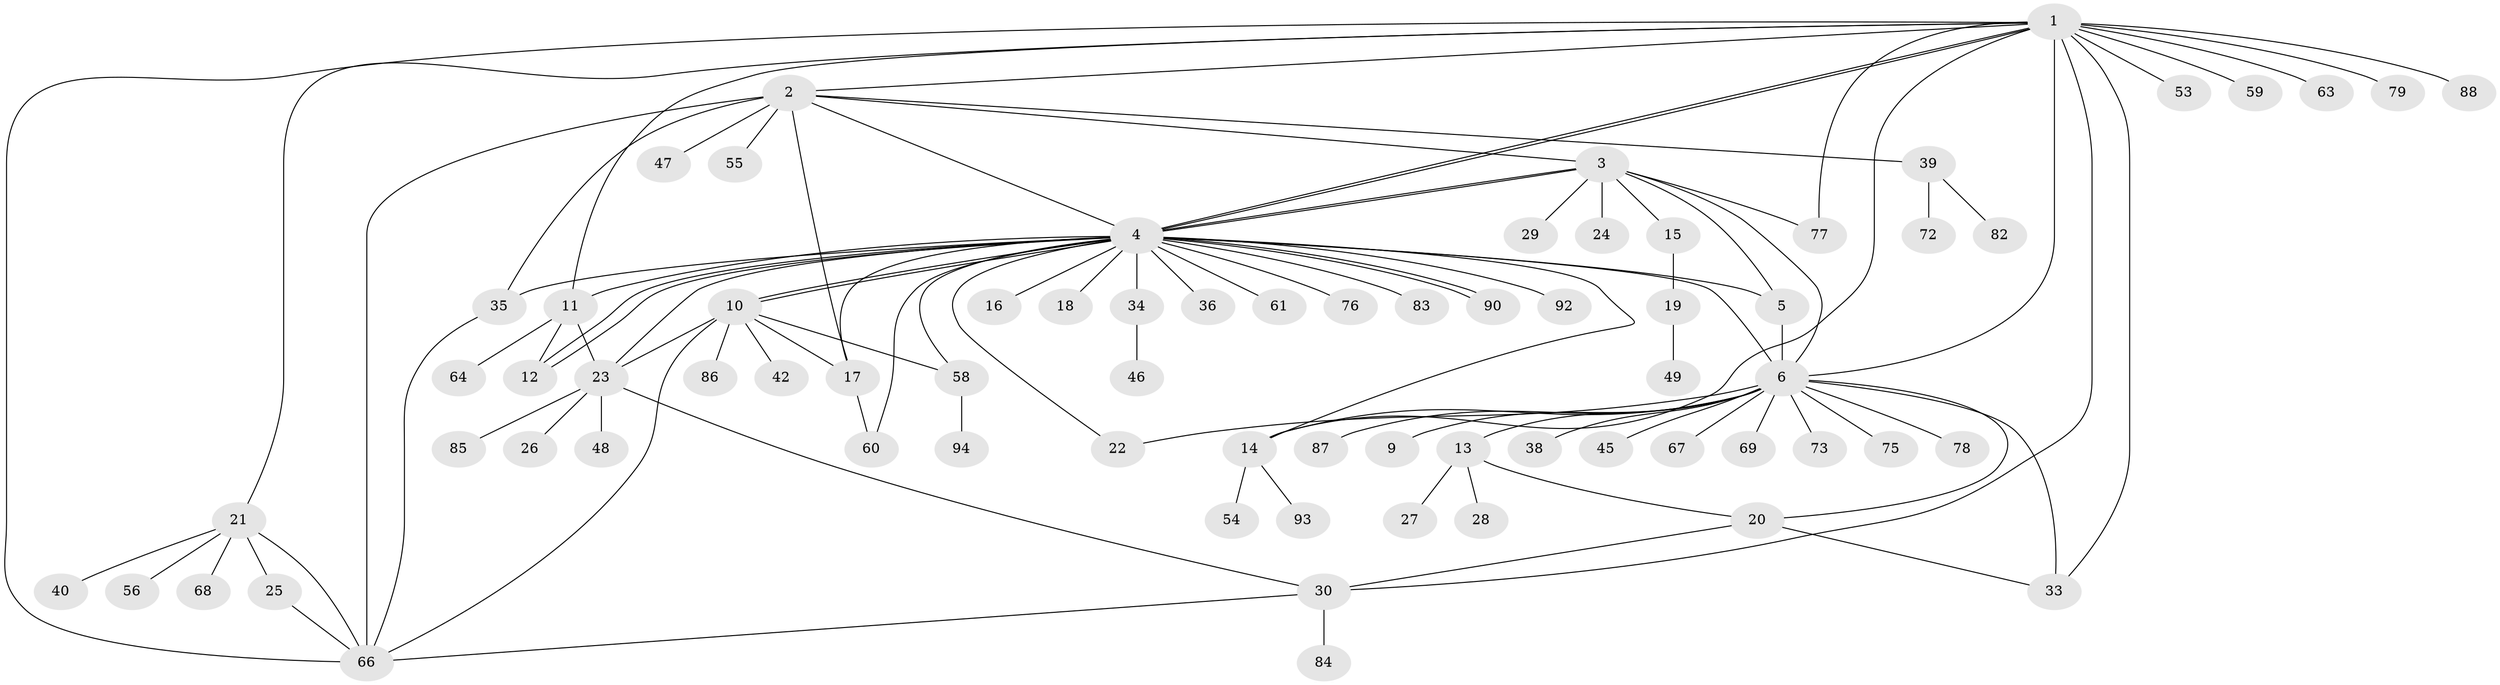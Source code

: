// original degree distribution, {15: 0.02127659574468085, 8: 0.02127659574468085, 9: 0.02127659574468085, 28: 0.010638297872340425, 3: 0.1595744680851064, 6: 0.05319148936170213, 1: 0.5425531914893617, 5: 0.010638297872340425, 2: 0.1276595744680851, 4: 0.02127659574468085, 7: 0.010638297872340425}
// Generated by graph-tools (version 1.1) at 2025/41/03/06/25 10:41:50]
// undirected, 73 vertices, 107 edges
graph export_dot {
graph [start="1"]
  node [color=gray90,style=filled];
  1 [super="+31"];
  2 [super="+7"];
  3 [super="+62"];
  4 [super="+74"];
  5;
  6 [super="+8"];
  9;
  10 [super="+44"];
  11 [super="+91"];
  12 [super="+32"];
  13 [super="+71"];
  14 [super="+41"];
  15 [super="+81"];
  16;
  17 [super="+65"];
  18;
  19 [super="+70"];
  20;
  21 [super="+50"];
  22;
  23 [super="+37"];
  24;
  25;
  26;
  27;
  28;
  29;
  30 [super="+89"];
  33 [super="+51"];
  34 [super="+57"];
  35;
  36;
  38;
  39 [super="+43"];
  40 [super="+52"];
  42;
  45;
  46;
  47;
  48;
  49;
  53;
  54;
  55;
  56;
  58;
  59;
  60;
  61;
  63;
  64;
  66 [super="+80"];
  67;
  68;
  69;
  72;
  73;
  75;
  76;
  77;
  78;
  79;
  82;
  83;
  84;
  85;
  86;
  87;
  88;
  90;
  92;
  93;
  94;
  1 -- 2;
  1 -- 4;
  1 -- 4;
  1 -- 6;
  1 -- 11;
  1 -- 21;
  1 -- 53;
  1 -- 63 [weight=2];
  1 -- 77;
  1 -- 79;
  1 -- 88;
  1 -- 66;
  1 -- 33;
  1 -- 59;
  1 -- 14;
  1 -- 30;
  2 -- 3;
  2 -- 4;
  2 -- 35;
  2 -- 39;
  2 -- 47;
  2 -- 55;
  2 -- 17;
  2 -- 66;
  3 -- 4;
  3 -- 4;
  3 -- 15;
  3 -- 24;
  3 -- 29;
  3 -- 77;
  3 -- 6;
  3 -- 5;
  4 -- 5;
  4 -- 10;
  4 -- 10;
  4 -- 11;
  4 -- 12;
  4 -- 12;
  4 -- 14;
  4 -- 16;
  4 -- 17;
  4 -- 18;
  4 -- 22;
  4 -- 23;
  4 -- 34;
  4 -- 35;
  4 -- 36;
  4 -- 58;
  4 -- 60;
  4 -- 61;
  4 -- 76;
  4 -- 90;
  4 -- 90;
  4 -- 92;
  4 -- 83;
  4 -- 6;
  5 -- 6;
  6 -- 38;
  6 -- 67;
  6 -- 78;
  6 -- 69;
  6 -- 9;
  6 -- 73;
  6 -- 75;
  6 -- 13;
  6 -- 45;
  6 -- 20;
  6 -- 22;
  6 -- 87;
  6 -- 14;
  6 -- 33;
  10 -- 23;
  10 -- 42;
  10 -- 58;
  10 -- 66;
  10 -- 86;
  10 -- 17;
  11 -- 23;
  11 -- 64;
  11 -- 12;
  13 -- 20;
  13 -- 27;
  13 -- 28;
  14 -- 54;
  14 -- 93;
  15 -- 19;
  17 -- 60;
  19 -- 49;
  20 -- 33;
  20 -- 30;
  21 -- 25;
  21 -- 40;
  21 -- 56;
  21 -- 68;
  21 -- 66;
  23 -- 26;
  23 -- 30;
  23 -- 48;
  23 -- 85;
  25 -- 66;
  30 -- 84;
  30 -- 66;
  34 -- 46;
  35 -- 66;
  39 -- 82;
  39 -- 72;
  58 -- 94;
}

